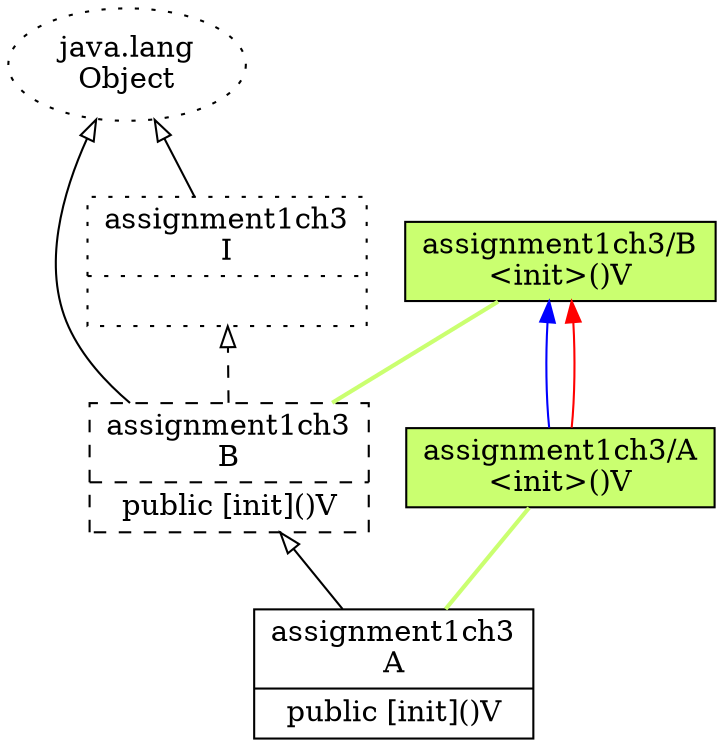 digraph types {
	graph [rankdir=BT];
	node [label="\N"];
	graph [bb="0,0,280,348"];
	"java/lang/Object" [label="java.lang\nObject", shape=ellipse, style=dotted, pos="47,321", width="1.3056", height="0.75"];
	"assignment1ch3/A" [label="{assignment1ch3\nA|public [init]()V\n}", shape=record, style=solid, pos="153,31", rects="99.5,23.5,206.5,61.5 99.5,0.5,206.5,23.5", width="1.4722", height="0.86111"];
	"assignment1ch3/B" [label="{assignment1ch3\nB|public [init]()V\n}", shape=record, style=dashed, pos="87,129", rects="33.5,121.5,140.5,159.5 33.5,98.5,140.5,121.5", width="1.4722", height="0.86111"];
	"assignment1ch3/I" [label="{assignment1ch3\nI|}", shape=record, style=dotted, pos="88,227", rects="34.5,219.5,141.5,257.5 34.5,196.5,141.5,219.5", width="1.4722", height="0.86111"];
	"assignment1ch3/A.<init>()V" [label="assignment1ch3/A\n<init>()V", shape=rectangle, style="filled,", fillcolor=darkolivegreen1, pos="219,129", width="1.6944", height="0.52778"];
	"assignment1ch3/B.<init>()V" [label="assignment1ch3/B\n<init>()V", shape=rectangle, style="filled,", fillcolor=darkolivegreen1, pos="219,227", width="1.6667", height="0.52778"];
	"assignment1ch3/A" -> "assignment1ch3/B" [style=solid, arrowhead=empty, pos="e,107.63,98.37 132.3,61.739 126.28,70.678 119.62,80.564 113.3,89.942"];
	"assignment1ch3/B" -> "assignment1ch3/I" [style=dashed, arrowhead=empty, pos="e,87.687,196.37 87.314,159.74 87.399,168.13 87.493,177.36 87.584,186.21"];
	"assignment1ch3/B" -> "java/lang/Object" [style=solid, arrowhead=empty, pos="e,34.8,294.82 50.403,159.64 40.571,170.05 31.224,182.5 26,196 14.851,224.81 22.242,259.6 31.193,285.16"];
	"assignment1ch3/I" -> "java/lang/Object" [style=solid, arrowhead=empty, pos="e,58.455,294.74 74.688,257.52 70.801,266.43 66.519,276.25 62.508,285.44"];
	"assignment1ch3/A" -> "assignment1ch3/A.<init>()V" [style=bold, arrowhead=none, color=darkolivegreen1, pos="173.7,61.739 184.29,77.456 196.84,96.099 206.05,109.77"];
	"assignment1ch3/B" -> "assignment1ch3/B.<init>()V" [style=bold, arrowhead=none, color=darkolivegreen1, pos="128.4,159.74 149.57,175.46 174.68,194.1 193.09,207.77"];
	"assignment1ch3/A.<init>()V" -> "assignment1ch3/B.<init>()V" [color=blue, pos="e,213.5,207.68 213.5,148.36 212.15,162.32 211.89,181.42 212.74,197.3"];
	"assignment1ch3/A.<init>()V" -> "assignment1ch3/B.<init>()V" [color=red, pos="e,224.5,207.68 224.5,148.36 225.85,162.32 226.11,181.42 225.26,197.3"];
}
